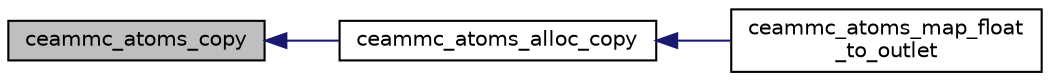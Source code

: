 digraph "ceammc_atoms_copy"
{
  edge [fontname="Helvetica",fontsize="10",labelfontname="Helvetica",labelfontsize="10"];
  node [fontname="Helvetica",fontsize="10",shape=record];
  rankdir="LR";
  Node1 [label="ceammc_atoms_copy",height=0.2,width=0.4,color="black", fillcolor="grey75", style="filled" fontcolor="black"];
  Node1 -> Node2 [dir="back",color="midnightblue",fontsize="10",style="solid",fontname="Helvetica"];
  Node2 [label="ceammc_atoms_alloc_copy",height=0.2,width=0.4,color="black", fillcolor="white", style="filled",URL="$ceammc_8h.html#a04578ce09eb6430ebd74af913aee7503"];
  Node2 -> Node3 [dir="back",color="midnightblue",fontsize="10",style="solid",fontname="Helvetica"];
  Node3 [label="ceammc_atoms_map_float\l_to_outlet",height=0.2,width=0.4,color="black", fillcolor="white", style="filled",URL="$ceammc_8h.html#abbe0a8993a56a759e2ba120456254205"];
}
